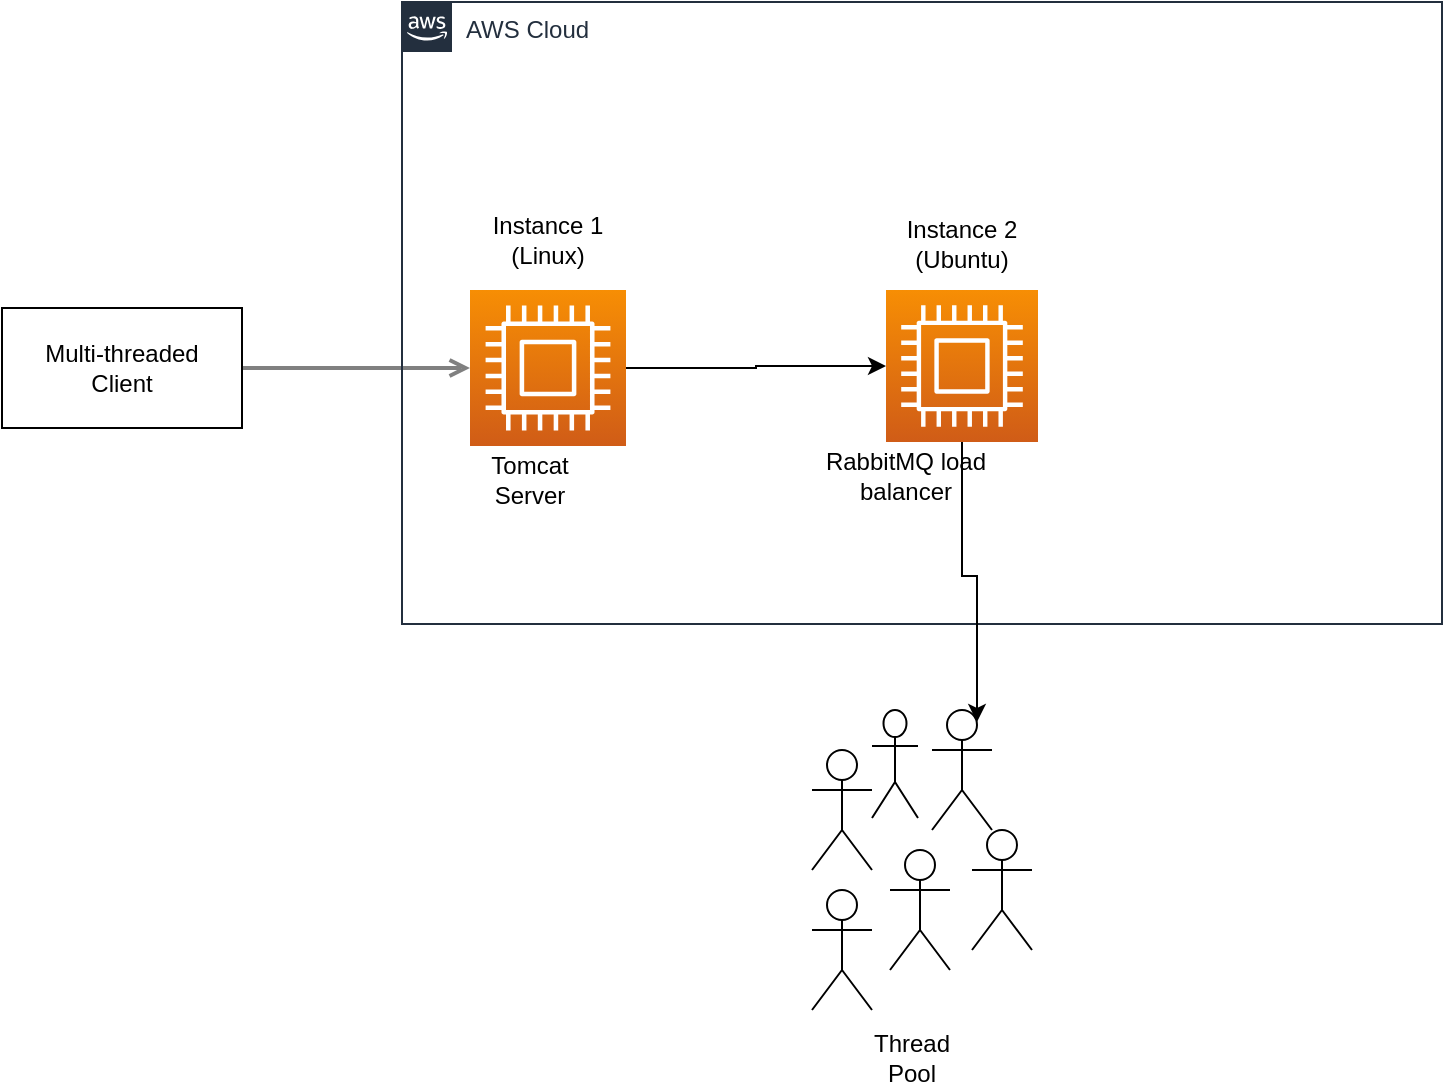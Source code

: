 <mxfile version="16.6.5" type="device"><diagram id="Ht1M8jgEwFfnCIfOTk4-" name="Page-1"><mxGraphModel dx="1018" dy="1429" grid="1" gridSize="10" guides="1" tooltips="1" connect="1" arrows="1" fold="1" page="1" pageScale="1" pageWidth="1169" pageHeight="827" math="0" shadow="0"><root><mxCell id="0"/><mxCell id="1" parent="0"/><mxCell id="UEzPUAAOIrF-is8g5C7q-167" style="edgeStyle=orthogonalEdgeStyle;rounded=0;orthogonalLoop=1;jettySize=auto;html=1;startArrow=none;startFill=0;endArrow=open;endFill=0;strokeColor=#808080;strokeWidth=2;entryX=0;entryY=0.5;entryDx=0;entryDy=0;entryPerimeter=0;exitX=1;exitY=0.5;exitDx=0;exitDy=0;" parent="1" source="sFLDfhZvxgwJfQ5_SMK7-5" target="sFLDfhZvxgwJfQ5_SMK7-4" edge="1"><mxGeometry relative="1" as="geometry"><mxPoint x="750" y="-550" as="targetPoint"/><Array as="points"/><mxPoint x="660" y="-551" as="sourcePoint"/></mxGeometry></mxCell><mxCell id="UEzPUAAOIrF-is8g5C7q-154" value="AWS Cloud" style="points=[[0,0],[0.25,0],[0.5,0],[0.75,0],[1,0],[1,0.25],[1,0.5],[1,0.75],[1,1],[0.75,1],[0.5,1],[0.25,1],[0,1],[0,0.75],[0,0.5],[0,0.25]];outlineConnect=0;gradientColor=none;html=1;whiteSpace=wrap;fontSize=12;fontStyle=0;shape=mxgraph.aws4.group;grIcon=mxgraph.aws4.group_aws_cloud_alt;strokeColor=#232F3E;fillColor=none;verticalAlign=top;align=left;spacingLeft=30;fontColor=#232F3E;dashed=0;labelBackgroundColor=#ffffff;container=1;pointerEvents=0;collapsible=0;recursiveResize=0;" parent="1" vertex="1"><mxGeometry x="730" y="-734" width="520" height="311" as="geometry"/></mxCell><mxCell id="sFLDfhZvxgwJfQ5_SMK7-3" value="" style="sketch=0;points=[[0,0,0],[0.25,0,0],[0.5,0,0],[0.75,0,0],[1,0,0],[0,1,0],[0.25,1,0],[0.5,1,0],[0.75,1,0],[1,1,0],[0,0.25,0],[0,0.5,0],[0,0.75,0],[1,0.25,0],[1,0.5,0],[1,0.75,0]];outlineConnect=0;fontColor=#232F3E;gradientColor=#F78E04;gradientDirection=north;fillColor=#D05C17;strokeColor=#ffffff;dashed=0;verticalLabelPosition=bottom;verticalAlign=top;align=center;html=1;fontSize=12;fontStyle=0;aspect=fixed;shape=mxgraph.aws4.resourceIcon;resIcon=mxgraph.aws4.compute;" parent="UEzPUAAOIrF-is8g5C7q-154" vertex="1"><mxGeometry x="242" y="144" width="76" height="76" as="geometry"/></mxCell><mxCell id="sFLDfhZvxgwJfQ5_SMK7-25" style="edgeStyle=orthogonalEdgeStyle;rounded=0;orthogonalLoop=1;jettySize=auto;html=1;" parent="UEzPUAAOIrF-is8g5C7q-154" source="sFLDfhZvxgwJfQ5_SMK7-4" target="sFLDfhZvxgwJfQ5_SMK7-3" edge="1"><mxGeometry relative="1" as="geometry"/></mxCell><mxCell id="sFLDfhZvxgwJfQ5_SMK7-4" value="" style="sketch=0;points=[[0,0,0],[0.25,0,0],[0.5,0,0],[0.75,0,0],[1,0,0],[0,1,0],[0.25,1,0],[0.5,1,0],[0.75,1,0],[1,1,0],[0,0.25,0],[0,0.5,0],[0,0.75,0],[1,0.25,0],[1,0.5,0],[1,0.75,0]];outlineConnect=0;fontColor=#232F3E;gradientColor=#F78E04;gradientDirection=north;fillColor=#D05C17;strokeColor=#ffffff;dashed=0;verticalLabelPosition=bottom;verticalAlign=top;align=center;html=1;fontSize=12;fontStyle=0;aspect=fixed;shape=mxgraph.aws4.resourceIcon;resIcon=mxgraph.aws4.compute;" parent="UEzPUAAOIrF-is8g5C7q-154" vertex="1"><mxGeometry x="34" y="144" width="78" height="78" as="geometry"/></mxCell><mxCell id="sFLDfhZvxgwJfQ5_SMK7-29" value="RabbitMQ load balancer" style="text;html=1;strokeColor=none;fillColor=none;align=center;verticalAlign=middle;whiteSpace=wrap;rounded=0;" parent="UEzPUAAOIrF-is8g5C7q-154" vertex="1"><mxGeometry x="187" y="222" width="130" height="30" as="geometry"/></mxCell><mxCell id="sFLDfhZvxgwJfQ5_SMK7-32" value="Tomcat Server" style="text;html=1;strokeColor=none;fillColor=none;align=center;verticalAlign=middle;whiteSpace=wrap;rounded=0;" parent="UEzPUAAOIrF-is8g5C7q-154" vertex="1"><mxGeometry x="34" y="224" width="60" height="30" as="geometry"/></mxCell><mxCell id="sFLDfhZvxgwJfQ5_SMK7-34" value="Instance 2 (Ubuntu)" style="text;html=1;strokeColor=none;fillColor=none;align=center;verticalAlign=middle;whiteSpace=wrap;rounded=0;" parent="UEzPUAAOIrF-is8g5C7q-154" vertex="1"><mxGeometry x="250" y="106" width="60" height="30" as="geometry"/></mxCell><mxCell id="sFLDfhZvxgwJfQ5_SMK7-33" value="Instance 1&lt;br&gt;(Linux)" style="text;html=1;strokeColor=none;fillColor=none;align=center;verticalAlign=middle;whiteSpace=wrap;rounded=0;" parent="UEzPUAAOIrF-is8g5C7q-154" vertex="1"><mxGeometry x="43" y="104" width="60" height="30" as="geometry"/></mxCell><mxCell id="sFLDfhZvxgwJfQ5_SMK7-5" value="Multi-threaded&lt;br&gt;Client" style="rounded=0;whiteSpace=wrap;html=1;" parent="1" vertex="1"><mxGeometry x="530" y="-581" width="120" height="60" as="geometry"/></mxCell><mxCell id="sFLDfhZvxgwJfQ5_SMK7-6" value="" style="shape=umlActor;verticalLabelPosition=bottom;verticalAlign=top;html=1;outlineConnect=0;" parent="1" vertex="1"><mxGeometry x="935" y="-360" width="30" height="60" as="geometry"/></mxCell><mxCell id="sFLDfhZvxgwJfQ5_SMK7-21" value="" style="shape=umlActor;verticalLabelPosition=bottom;verticalAlign=top;html=1;outlineConnect=0;" parent="1" vertex="1"><mxGeometry x="935" y="-290" width="30" height="60" as="geometry"/></mxCell><mxCell id="sFLDfhZvxgwJfQ5_SMK7-20" value="" style="shape=umlActor;verticalLabelPosition=bottom;verticalAlign=top;html=1;outlineConnect=0;" parent="1" vertex="1"><mxGeometry x="1015" y="-320" width="30" height="60" as="geometry"/></mxCell><mxCell id="sFLDfhZvxgwJfQ5_SMK7-18" value="" style="shape=umlActor;verticalLabelPosition=bottom;verticalAlign=top;html=1;outlineConnect=0;" parent="1" vertex="1"><mxGeometry x="995" y="-380" width="30" height="60" as="geometry"/></mxCell><mxCell id="sFLDfhZvxgwJfQ5_SMK7-19" value="" style="shape=umlActor;verticalLabelPosition=bottom;verticalAlign=top;html=1;outlineConnect=0;" parent="1" vertex="1"><mxGeometry x="974" y="-310" width="30" height="60" as="geometry"/></mxCell><mxCell id="sFLDfhZvxgwJfQ5_SMK7-17" value="" style="shape=umlActor;verticalLabelPosition=bottom;verticalAlign=top;html=1;outlineConnect=0;" parent="1" vertex="1"><mxGeometry x="965" y="-380" width="23" height="54" as="geometry"/></mxCell><mxCell id="sFLDfhZvxgwJfQ5_SMK7-31" value="Thread Pool" style="text;html=1;strokeColor=none;fillColor=none;align=center;verticalAlign=middle;whiteSpace=wrap;rounded=0;" parent="1" vertex="1"><mxGeometry x="955" y="-221" width="60" height="30" as="geometry"/></mxCell><mxCell id="qaYjQipwxZGQ6acQNqhd-1" style="edgeStyle=orthogonalEdgeStyle;rounded=0;orthogonalLoop=1;jettySize=auto;html=1;entryX=0.75;entryY=0.1;entryDx=0;entryDy=0;entryPerimeter=0;" edge="1" parent="1" source="sFLDfhZvxgwJfQ5_SMK7-3" target="sFLDfhZvxgwJfQ5_SMK7-18"><mxGeometry relative="1" as="geometry"><mxPoint x="1060" y="-390" as="targetPoint"/></mxGeometry></mxCell></root></mxGraphModel></diagram></mxfile>
